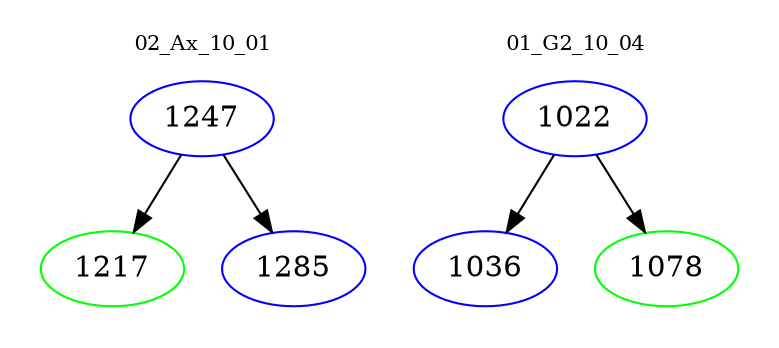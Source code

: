 digraph{
subgraph cluster_0 {
color = white
label = "02_Ax_10_01";
fontsize=10;
T0_1247 [label="1247", color="blue"]
T0_1247 -> T0_1217 [color="black"]
T0_1217 [label="1217", color="green"]
T0_1247 -> T0_1285 [color="black"]
T0_1285 [label="1285", color="blue"]
}
subgraph cluster_1 {
color = white
label = "01_G2_10_04";
fontsize=10;
T1_1022 [label="1022", color="blue"]
T1_1022 -> T1_1036 [color="black"]
T1_1036 [label="1036", color="blue"]
T1_1022 -> T1_1078 [color="black"]
T1_1078 [label="1078", color="green"]
}
}

